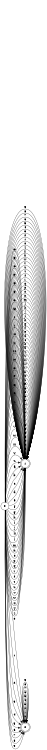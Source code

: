 digraph finite_state_machine {
	rankdir=LR size="8,5"
	node [shape=doublecircle]
	1
	node [shape=doublecircle]
	2
	node [shape=circle]
	0 -> 1 [label=A]
	node [shape=circle]
	0 -> 1 [label=B]
	node [shape=circle]
	0 -> 1 [label=C]
	node [shape=circle]
	0 -> 1 [label=D]
	node [shape=circle]
	0 -> 1 [label=E]
	node [shape=circle]
	0 -> 1 [label=F]
	node [shape=circle]
	0 -> 1 [label=G]
	node [shape=circle]
	0 -> 1 [label=H]
	node [shape=circle]
	0 -> 1 [label=I]
	node [shape=circle]
	0 -> 1 [label=J]
	node [shape=circle]
	0 -> 1 [label=K]
	node [shape=circle]
	0 -> 1 [label=L]
	node [shape=circle]
	0 -> 1 [label=M]
	node [shape=circle]
	0 -> 1 [label=N]
	node [shape=circle]
	0 -> 1 [label=O]
	node [shape=circle]
	0 -> 1 [label=P]
	node [shape=circle]
	0 -> 1 [label=Q]
	node [shape=circle]
	0 -> 1 [label=R]
	node [shape=circle]
	0 -> 1 [label=S]
	node [shape=circle]
	0 -> 1 [label=T]
	node [shape=circle]
	0 -> 1 [label=U]
	node [shape=circle]
	0 -> 1 [label=V]
	node [shape=circle]
	0 -> 1 [label=W]
	node [shape=circle]
	0 -> 1 [label=X]
	node [shape=circle]
	0 -> 1 [label=Y]
	node [shape=circle]
	0 -> 1 [label=Z]
	node [shape=circle]
	0 -> 1 [label=a]
	node [shape=circle]
	0 -> 1 [label=b]
	node [shape=circle]
	0 -> 1 [label=c]
	node [shape=circle]
	0 -> 1 [label=d]
	node [shape=circle]
	0 -> 1 [label=e]
	node [shape=circle]
	0 -> 1 [label=f]
	node [shape=circle]
	0 -> 1 [label=g]
	node [shape=circle]
	0 -> 1 [label=h]
	node [shape=circle]
	0 -> 1 [label=i]
	node [shape=circle]
	0 -> 1 [label=j]
	node [shape=circle]
	0 -> 1 [label=k]
	node [shape=circle]
	0 -> 1 [label=l]
	node [shape=circle]
	0 -> 1 [label=m]
	node [shape=circle]
	0 -> 1 [label=n]
	node [shape=circle]
	0 -> 1 [label=o]
	node [shape=circle]
	0 -> 1 [label=p]
	node [shape=circle]
	0 -> 1 [label=q]
	node [shape=circle]
	0 -> 1 [label=r]
	node [shape=circle]
	0 -> 1 [label=s]
	node [shape=circle]
	0 -> 1 [label=t]
	node [shape=circle]
	0 -> 1 [label=u]
	node [shape=circle]
	0 -> 1 [label=v]
	node [shape=circle]
	0 -> 1 [label=w]
	node [shape=circle]
	0 -> 1 [label=x]
	node [shape=circle]
	0 -> 1 [label=y]
	node [shape=circle]
	0 -> 1 [label=z]
	node [shape=circle]
	0 -> 2 [label=0]
	node [shape=circle]
	0 -> 2 [label=1]
	node [shape=circle]
	0 -> 2 [label=2]
	node [shape=circle]
	0 -> 2 [label=3]
	node [shape=circle]
	0 -> 2 [label=4]
	node [shape=circle]
	0 -> 2 [label=5]
	node [shape=circle]
	0 -> 2 [label=6]
	node [shape=circle]
	0 -> 2 [label=7]
	node [shape=circle]
	0 -> 2 [label=8]
	node [shape=circle]
	0 -> 2 [label=9]
	node [shape=circle]
	1 -> 1 [label=A]
	node [shape=circle]
	1 -> 1 [label=B]
	node [shape=circle]
	1 -> 1 [label=C]
	node [shape=circle]
	1 -> 1 [label=D]
	node [shape=circle]
	1 -> 1 [label=E]
	node [shape=circle]
	1 -> 1 [label=F]
	node [shape=circle]
	1 -> 1 [label=G]
	node [shape=circle]
	1 -> 1 [label=H]
	node [shape=circle]
	1 -> 1 [label=I]
	node [shape=circle]
	1 -> 1 [label=J]
	node [shape=circle]
	1 -> 1 [label=K]
	node [shape=circle]
	1 -> 1 [label=L]
	node [shape=circle]
	1 -> 1 [label=M]
	node [shape=circle]
	1 -> 1 [label=N]
	node [shape=circle]
	1 -> 1 [label=O]
	node [shape=circle]
	1 -> 1 [label=P]
	node [shape=circle]
	1 -> 1 [label=Q]
	node [shape=circle]
	1 -> 1 [label=R]
	node [shape=circle]
	1 -> 1 [label=S]
	node [shape=circle]
	1 -> 1 [label=T]
	node [shape=circle]
	1 -> 1 [label=U]
	node [shape=circle]
	1 -> 1 [label=V]
	node [shape=circle]
	1 -> 1 [label=W]
	node [shape=circle]
	1 -> 1 [label=X]
	node [shape=circle]
	1 -> 1 [label=Y]
	node [shape=circle]
	1 -> 1 [label=Z]
	node [shape=circle]
	1 -> 1 [label=a]
	node [shape=circle]
	1 -> 1 [label=b]
	node [shape=circle]
	1 -> 1 [label=c]
	node [shape=circle]
	1 -> 1 [label=d]
	node [shape=circle]
	1 -> 1 [label=e]
	node [shape=circle]
	1 -> 1 [label=f]
	node [shape=circle]
	1 -> 1 [label=g]
	node [shape=circle]
	1 -> 1 [label=h]
	node [shape=circle]
	1 -> 1 [label=i]
	node [shape=circle]
	1 -> 1 [label=j]
	node [shape=circle]
	1 -> 1 [label=k]
	node [shape=circle]
	1 -> 1 [label=l]
	node [shape=circle]
	1 -> 1 [label=m]
	node [shape=circle]
	1 -> 1 [label=n]
	node [shape=circle]
	1 -> 1 [label=o]
	node [shape=circle]
	1 -> 1 [label=p]
	node [shape=circle]
	1 -> 1 [label=q]
	node [shape=circle]
	1 -> 1 [label=r]
	node [shape=circle]
	1 -> 1 [label=s]
	node [shape=circle]
	1 -> 1 [label=t]
	node [shape=circle]
	1 -> 1 [label=u]
	node [shape=circle]
	1 -> 1 [label=v]
	node [shape=circle]
	1 -> 1 [label=w]
	node [shape=circle]
	1 -> 1 [label=x]
	node [shape=circle]
	1 -> 1 [label=y]
	node [shape=circle]
	1 -> 1 [label=z]
	node [shape=circle]
	1 -> 1 [label=0]
	node [shape=circle]
	1 -> 1 [label=1]
	node [shape=circle]
	1 -> 1 [label=2]
	node [shape=circle]
	1 -> 1 [label=3]
	node [shape=circle]
	1 -> 1 [label=4]
	node [shape=circle]
	1 -> 1 [label=5]
	node [shape=circle]
	1 -> 1 [label=6]
	node [shape=circle]
	1 -> 1 [label=7]
	node [shape=circle]
	1 -> 1 [label=8]
	node [shape=circle]
	1 -> 1 [label=9]
	node [shape=circle]
	2 -> 2 [label=0]
	node [shape=circle]
	2 -> 2 [label=1]
	node [shape=circle]
	2 -> 2 [label=2]
	node [shape=circle]
	2 -> 2 [label=3]
	node [shape=circle]
	2 -> 2 [label=4]
	node [shape=circle]
	2 -> 2 [label=5]
	node [shape=circle]
	2 -> 2 [label=6]
	node [shape=circle]
	2 -> 2 [label=7]
	node [shape=circle]
	2 -> 2 [label=8]
	node [shape=circle]
	2 -> 2 [label=9]
}
